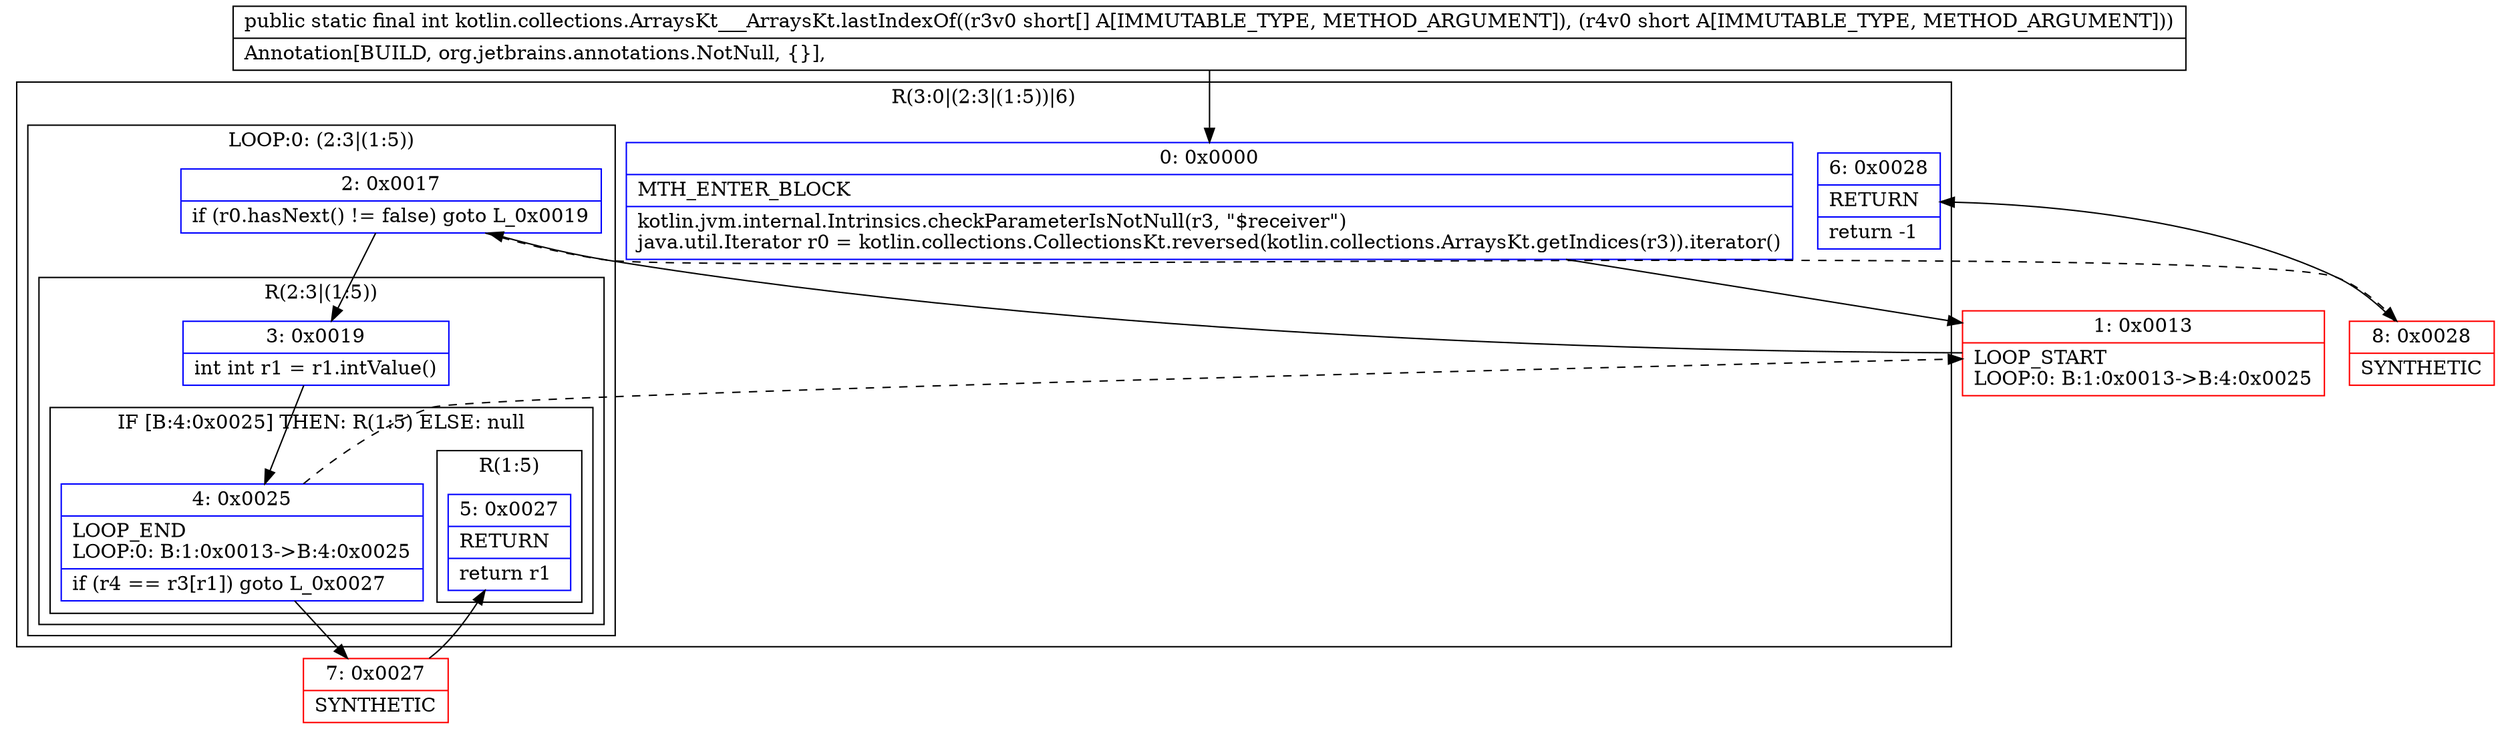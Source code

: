 digraph "CFG forkotlin.collections.ArraysKt___ArraysKt.lastIndexOf([SS)I" {
subgraph cluster_Region_2105474148 {
label = "R(3:0|(2:3|(1:5))|6)";
node [shape=record,color=blue];
Node_0 [shape=record,label="{0\:\ 0x0000|MTH_ENTER_BLOCK\l|kotlin.jvm.internal.Intrinsics.checkParameterIsNotNull(r3, \"$receiver\")\ljava.util.Iterator r0 = kotlin.collections.CollectionsKt.reversed(kotlin.collections.ArraysKt.getIndices(r3)).iterator()\l}"];
subgraph cluster_LoopRegion_1075267824 {
label = "LOOP:0: (2:3|(1:5))";
node [shape=record,color=blue];
Node_2 [shape=record,label="{2\:\ 0x0017|if (r0.hasNext() != false) goto L_0x0019\l}"];
subgraph cluster_Region_1484378597 {
label = "R(2:3|(1:5))";
node [shape=record,color=blue];
Node_3 [shape=record,label="{3\:\ 0x0019|int int r1 = r1.intValue()\l}"];
subgraph cluster_IfRegion_1256379183 {
label = "IF [B:4:0x0025] THEN: R(1:5) ELSE: null";
node [shape=record,color=blue];
Node_4 [shape=record,label="{4\:\ 0x0025|LOOP_END\lLOOP:0: B:1:0x0013\-\>B:4:0x0025\l|if (r4 == r3[r1]) goto L_0x0027\l}"];
subgraph cluster_Region_1702528901 {
label = "R(1:5)";
node [shape=record,color=blue];
Node_5 [shape=record,label="{5\:\ 0x0027|RETURN\l|return r1\l}"];
}
}
}
}
Node_6 [shape=record,label="{6\:\ 0x0028|RETURN\l|return \-1\l}"];
}
Node_1 [shape=record,color=red,label="{1\:\ 0x0013|LOOP_START\lLOOP:0: B:1:0x0013\-\>B:4:0x0025\l}"];
Node_7 [shape=record,color=red,label="{7\:\ 0x0027|SYNTHETIC\l}"];
Node_8 [shape=record,color=red,label="{8\:\ 0x0028|SYNTHETIC\l}"];
MethodNode[shape=record,label="{public static final int kotlin.collections.ArraysKt___ArraysKt.lastIndexOf((r3v0 short[] A[IMMUTABLE_TYPE, METHOD_ARGUMENT]), (r4v0 short A[IMMUTABLE_TYPE, METHOD_ARGUMENT]))  | Annotation[BUILD, org.jetbrains.annotations.NotNull, \{\}], \l}"];
MethodNode -> Node_0;
Node_0 -> Node_1;
Node_2 -> Node_3;
Node_2 -> Node_8[style=dashed];
Node_3 -> Node_4;
Node_4 -> Node_1[style=dashed];
Node_4 -> Node_7;
Node_1 -> Node_2;
Node_7 -> Node_5;
Node_8 -> Node_6;
}

